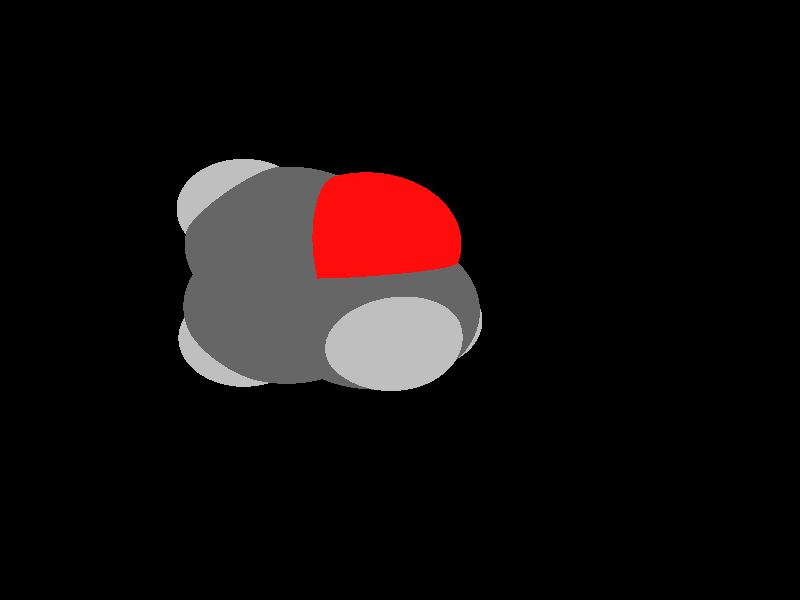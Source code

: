 global_settings {
	ambient_light rgb <0.200000002980232, 0.200000002980232, 0.200000002980232>
	max_trace_level 15
}

background { color rgb <0,0,0> }

camera {
	perspective
	location <-4.28130693633618, 6.78399617530832, 17.0539633935389>
	angle 40
	up <-0.573919768209818, 0.798294065542801, -0.182599793475058>
	right <0.814987741202566, 0.534987910928133, -0.222672218406992> * 1
	direction <-0.0800692284684225, -0.2766125812032, -0.95764001512707> }

light_source {
	<30.2155268755294, 115.569961254549, 59.6124633185869>
	color rgb <1, 1, 1>
	fade_distance 182.949438982072
	fade_power 0
	spotlight
	area_light <20, 0, 0>, <0, 0, 20>, 20, 20
	circular
	orient
	point_at <-30.2155268755294, -115.569961254549, -59.6124633185869>
}

light_source {
	<-100.052180247143, -0.68521785529915, -39.1971078839322>
	color rgb <0.300000011920929, 0.300000011920929, 0.300000011920929> shadowless
	fade_distance 182.949438982072
	fade_power 0
	parallel
	point_at <100.052180247143, 0.68521785529915, 39.1971078839322>
}

#default {
	finish {ambient 0.5 diffuse 1 specular 0.2 roughness .01 metallic 1}
}

union {
cylinder {
	<-6.81651592419655, 2.57162162837898, 0.0609171515391225>, 	<-6.38015263814917, 2.02849472857046, 0.0724440213942039>, 0.075
	pigment { rgbt <1, 0.0500000007450581, 0.0500000007450581, 0> }
}
cylinder {
	<-6.38015263814917, 2.02849472857046, 0.0724440213942039>, 	<-5.90997253263449, 1.44327715590761, 0.0848641883926889>, 0.075
	pigment { rgbt <0.400000005960464, 0.400000005960464, 0.400000005960464, 0> }
}
cylinder {
	<-6.81651592419655, 2.57162162837898, 0.0609171515391225>, 	<-7.31264485509634, 2.20503100348392, 0.050132729355119>, 0.075
	pigment { rgbt <1, 0.0500000007450581, 0.0500000007450581, 0> }
}
cylinder {
	<-7.31264485509634, 2.20503100348392, 0.050132729355119>, 	<-7.85219740541722, 1.80635458236263, 0.0384044020379371>, 0.075
	pigment { rgbt <0.400000005960464, 0.400000005960464, 0.400000005960464, 0> }
}
cylinder {
	<-5.90997253263449, 1.44327715590761, 0.0848641883926889>, 	<-6.54019616380956, 1.04176529972518, 0.0709601712824584>, 0.075
	pigment { rgbt <0.400000005960464, 0.400000005960464, 0.400000005960464, 0> }
}
cylinder {
	<-6.54019616380956, 1.04176529972518, 0.0709601712824584>, 	<-7.17041979498463, 0.640253443542754, 0.0570561541722279>, 0.075
	pigment { rgbt <0.400000005960464, 0.400000005960464, 0.400000005960464, 0> }
}
cylinder {
	<-7.07333373377069, 0.697050604002207, 0.0592077307353422>, 	<-7.41422253898699, 1.28010117341214, 0.0498818546681968>, 0.075
	pigment { rgbt <0.400000005960464, 0.400000005960464, 0.400000005960464, 0> }
}
cylinder {
	<-7.26750585619856, 0.583456283083301, 0.0549045776091136>, 	<-7.60839466141486, 1.16650685249324, 0.0455787015419682>, 0.075
	pigment { rgbt <0.400000005960464, 0.400000005960464, 0.400000005960464, 0> }
}
cylinder {
	<-7.41422253898699, 1.28010117341215, 0.0498818546681968>, 	<-7.75511134420328, 1.86315174282208, 0.0405559786010514>, 0.075
	pigment { rgbt <0.400000005960464, 0.400000005960464, 0.400000005960464, 0> }
}
cylinder {
	<-7.60839466141486, 1.16650685249324, 0.0455787015419682>, 	<-7.94928346663116, 1.74955742190318, 0.0362528254748228>, 0.075
	pigment { rgbt <0.400000005960464, 0.400000005960464, 0.400000005960464, 0> }
}
cylinder {
	<-5.90997253263449, 1.44327715590761, 0.0848641883926889>, 	<-5.54328498537717, 1.42545375589627, 0.643614752992586>, 0.075
	pigment { rgbt <0.400000005960464, 0.400000005960464, 0.400000005960464, 0> }
}
cylinder {
	<-5.54328498537717, 1.42545375589627, 0.643614752992586>, 	<-5.30987547035773, 1.41410853519335, 0.99927913067755>, 0.075
	pigment { rgbt <0.75, 0.75, 0.75, 0> }
}
cylinder {
	<-5.90997253263449, 1.44327715590761, 0.0848641883926889>, 	<-5.51739711571584, 1.42290590215744, -0.455921077968305>, 0.075
	pigment { rgbt <0.400000005960464, 0.400000005960464, 0.400000005960464, 0> }
}
cylinder {
	<-5.51739711571584, 1.42290590215744, -0.455921077968305>, 	<-5.26750913721793, 1.40993888690454, -0.800149807502859>, 0.075
	pigment { rgbt <0.75, 0.75, 0.75, 0> }
}
cylinder {
	<-7.17041979498463, 0.640253443542754, 0.0570561541722279>, 	<-7.31679731493756, -0.00410769684841085, 0.0550942811147116>, 0.075
	pigment { rgbt <0.400000005960464, 0.400000005960464, 0.400000005960464, 0> }
}
cylinder {
	<-7.31679731493756, -0.00410769684841085, 0.0550942811147116>, 	<-7.40934499065684, -0.411507179270299, 0.0538538803237446>, 0.075
	pigment { rgbt <0.75, 0.75, 0.75, 0> }
}
cylinder {
	<-7.85219740541722, 1.80635458236263, 0.0384044020379371>, 	<-8.50675839581387, 1.93368389273038, 0.0227580671632835>, 0.075
	pigment { rgbt <0.400000005960464, 0.400000005960464, 0.400000005960464, 0> }
}
cylinder {
	<-8.50675839581387, 1.93368389273038, 0.0227580671632835>, 	<-8.92285613786722, 2.01462583598479, 0.0128118517482634>, 0.075
	pigment { rgbt <0.75, 0.75, 0.75, 0> }
}
sphere {
	<-6.81651592419655, 2.57162162837898, 0.0609171515391225>, 0.3564
	pigment { rgbt <1, 0.0500000007450581, 0.0500000007450581,0> }
}
sphere {
	<-5.90997253263449, 1.44327715590761, 0.0848641883926889>, 0.4104
	pigment { rgbt <0.400000005960464, 0.400000005960464, 0.400000005960464,0> }
}
sphere {
	<-7.17041979498463, 0.640253443542754, 0.0570561541722279>, 0.4104
	pigment { rgbt <0.400000005960464, 0.400000005960464, 0.400000005960464,0> }
}
sphere {
	<-7.85219740541722, 1.80635458236263, 0.0384044020379371>, 0.4104
	pigment { rgbt <0.400000005960464, 0.400000005960464, 0.400000005960464,0> }
}
sphere {
	<-5.30987547035773, 1.41410853519335, 0.99927913067755>, 0.1674
	pigment { rgbt <0.75, 0.75, 0.75,0> }
}
sphere {
	<-5.26750913721793, 1.40993888690454, -0.800149807502859>, 0.1674
	pigment { rgbt <0.75, 0.75, 0.75,0> }
}
sphere {
	<-7.40934499065684, -0.411507179270299, 0.0538538803237446>, 0.1674
	pigment { rgbt <0.75, 0.75, 0.75,0> }
}
sphere {
	<-8.92285613786722, 2.01462583598479, 0.0128118517482634>, 0.1674
	pigment { rgbt <0.75, 0.75, 0.75,0> }
}
}
merge {
}
union {
}
merge {
sphere {
	<-6.81651592419655, 2.57162162837898, 0.0609171515391225>, 1.519848
	pigment { rgbt <0, 0, 0,0> }
}
sphere {
	<-5.90997253263449, 1.44327715590761, 0.0848641883926889>, 1.69983
	pigment { rgbt <0, 0, 0,0> }
}
sphere {
	<-7.17041979498463, 0.640253443542754, 0.0570561541722279>, 1.69983
	pigment { rgbt <0, 0, 0,0> }
}
sphere {
	<-7.85219740541722, 1.80635458236263, 0.0384044020379371>, 1.69983
	pigment { rgbt <0, 0, 0,0> }
}
sphere {
	<-5.30987547035773, 1.41410853519335, 0.99927913067755>, 1.09989
	pigment { rgbt <0, 0, 0,0> }
}
sphere {
	<-5.26750913721793, 1.40993888690454, -0.800149807502859>, 1.09989
	pigment { rgbt <0, 0, 0,0> }
}
sphere {
	<-7.40934499065684, -0.411507179270299, 0.0538538803237446>, 1.09989
	pigment { rgbt <0, 0, 0,0> }
}
sphere {
	<-8.92285613786722, 2.01462583598479, 0.0128118517482634>, 1.09989
	pigment { rgbt <0, 0, 0,0> }
}
sphere {
	<-6.81651592419655, 2.57162162837898, 0.0609171515391225>, 1.52
	pigment { rgbt <1, 0.0500000007450581, 0.0500000007450581,0.350000023841858> }
}
sphere {
	<-5.90997253263449, 1.44327715590761, 0.0848641883926889>, 1.7
	pigment { rgbt <0.400000005960464, 0.400000005960464, 0.400000005960464,0.350000023841858> }
}
sphere {
	<-7.17041979498463, 0.640253443542754, 0.0570561541722279>, 1.7
	pigment { rgbt <0.400000005960464, 0.400000005960464, 0.400000005960464,0.350000023841858> }
}
sphere {
	<-7.85219740541722, 1.80635458236263, 0.0384044020379371>, 1.7
	pigment { rgbt <0.400000005960464, 0.400000005960464, 0.400000005960464,0.350000023841858> }
}
sphere {
	<-5.30987547035773, 1.41410853519335, 0.99927913067755>, 1.1
	pigment { rgbt <0.75, 0.75, 0.75,0.350000023841858> }
}
sphere {
	<-5.26750913721793, 1.40993888690454, -0.800149807502859>, 1.1
	pigment { rgbt <0.75, 0.75, 0.75,0.350000023841858> }
}
sphere {
	<-7.40934499065684, -0.411507179270299, 0.0538538803237446>, 1.1
	pigment { rgbt <0.75, 0.75, 0.75,0.350000023841858> }
}
sphere {
	<-8.92285613786722, 2.01462583598479, 0.0128118517482634>, 1.1
	pigment { rgbt <0.75, 0.75, 0.75,0.350000023841858> }
}
}
